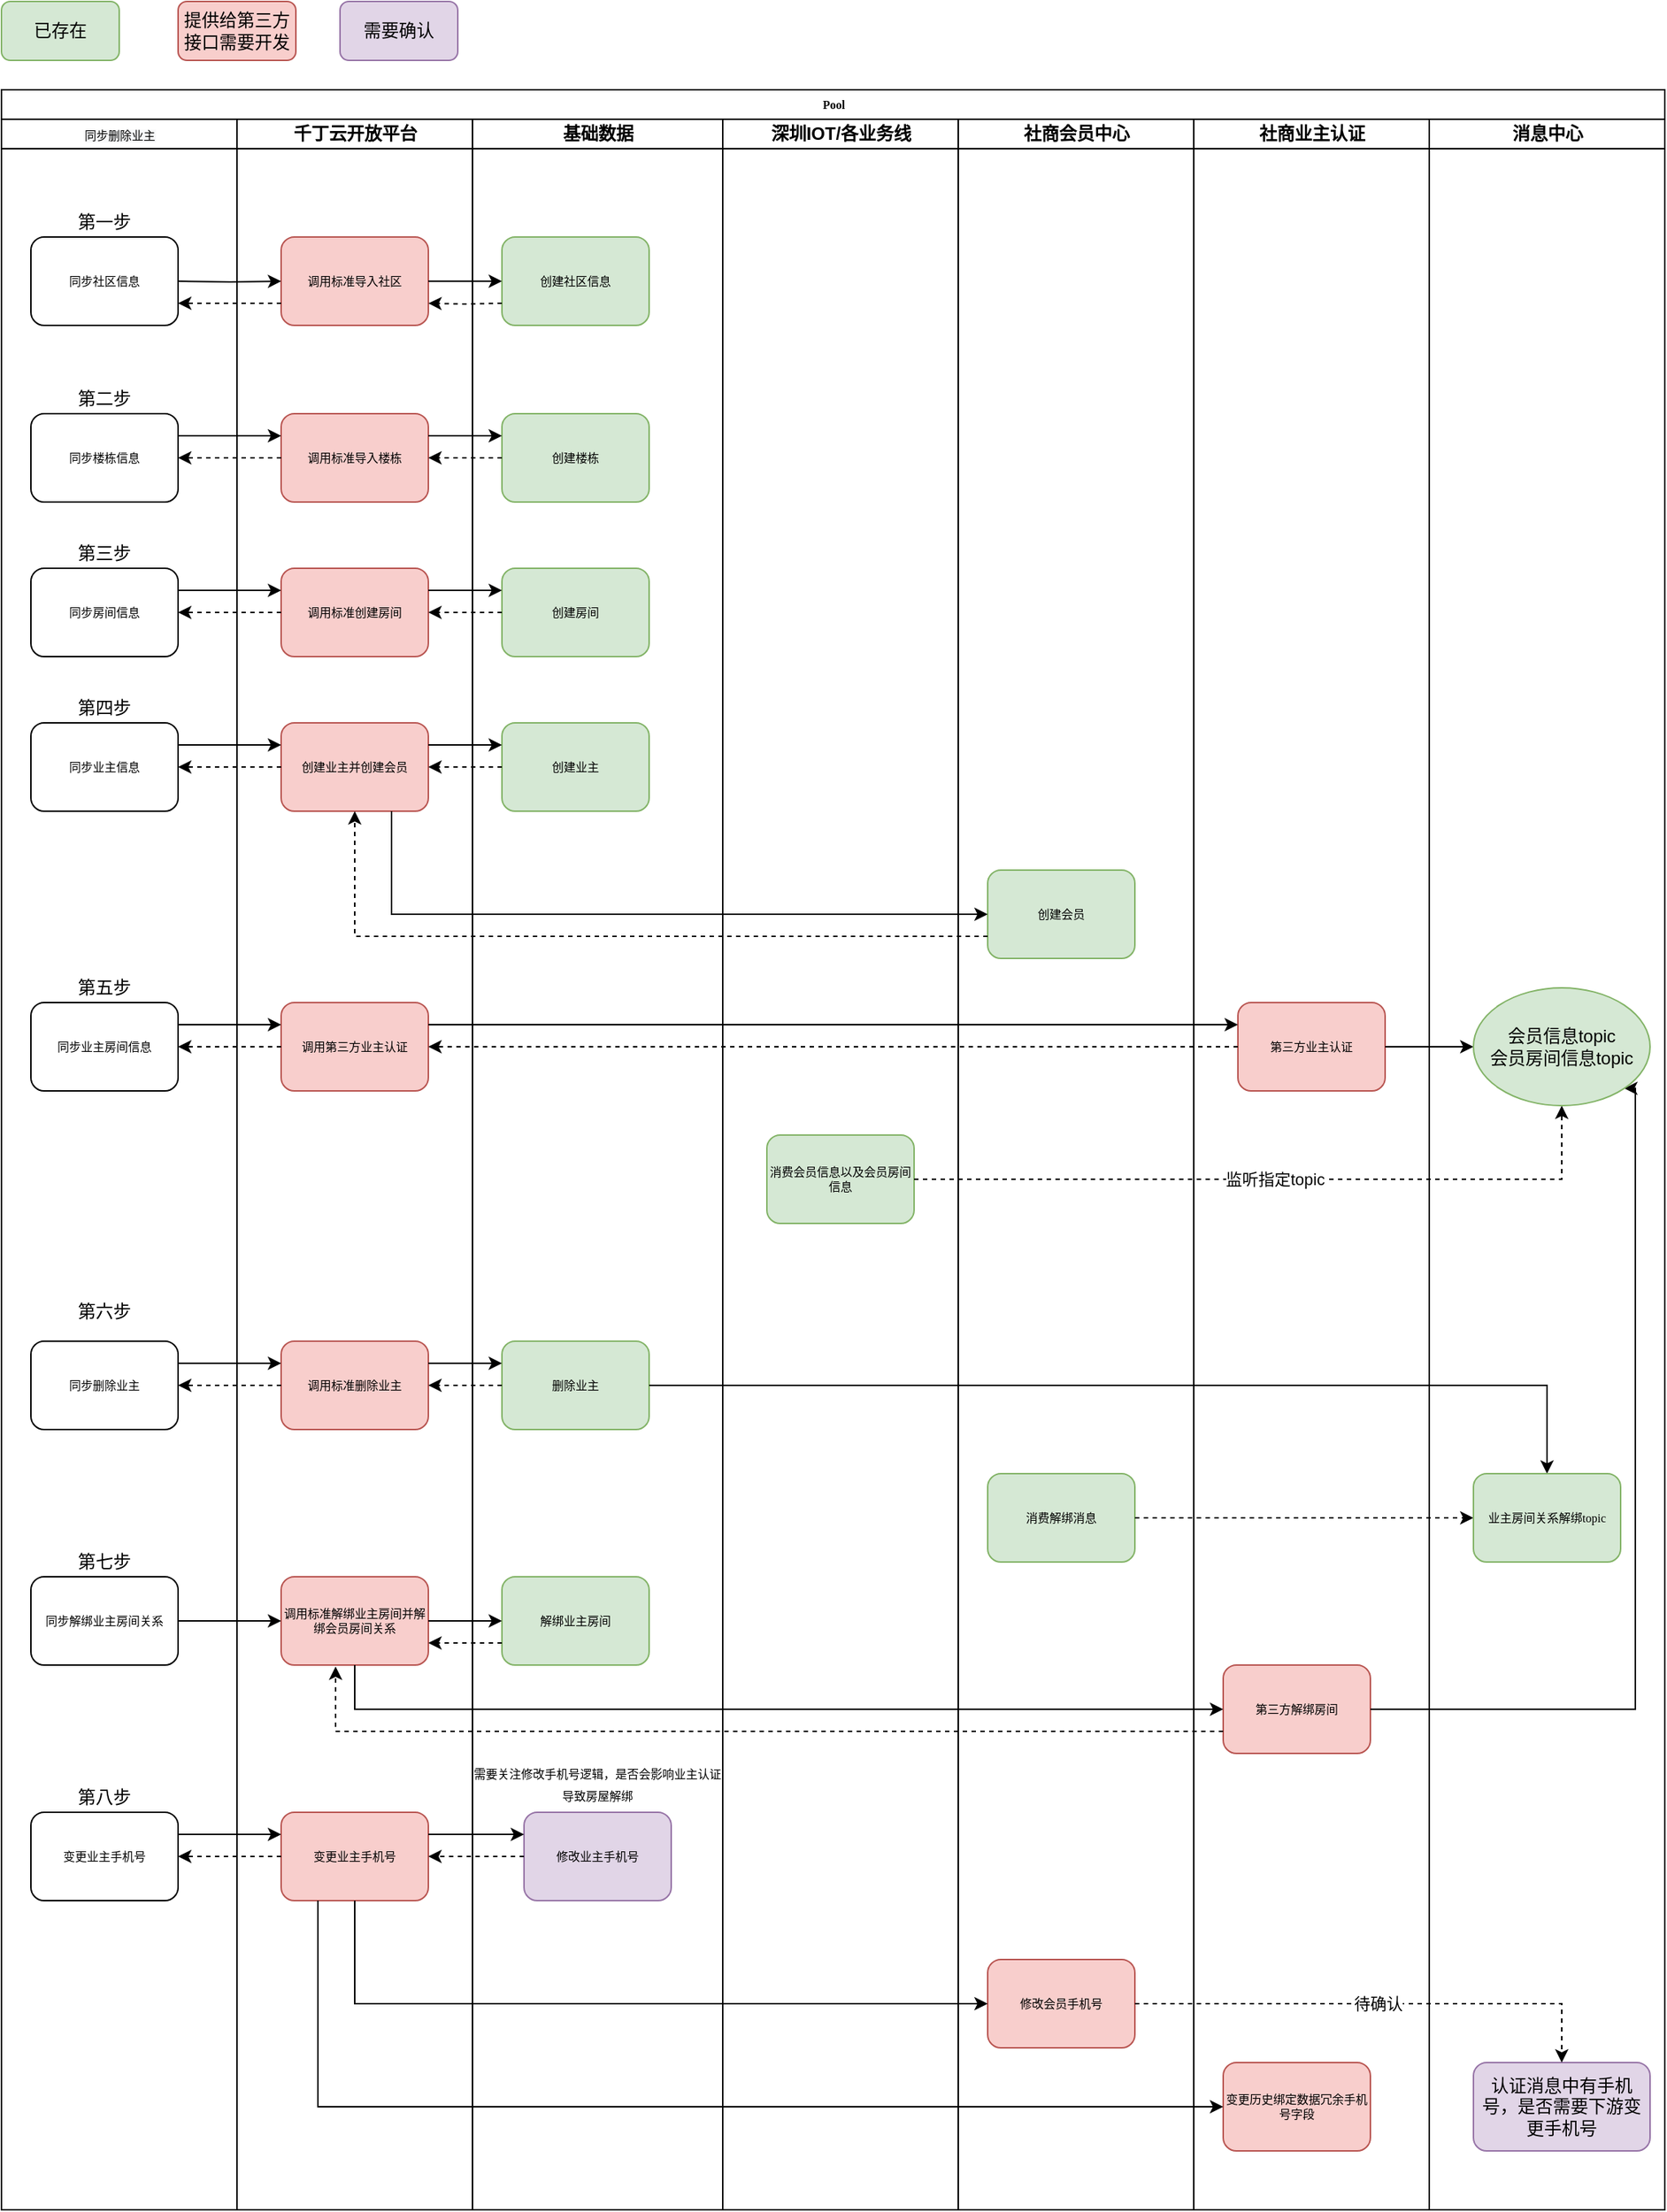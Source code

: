 <mxfile version="13.8.1" type="github">
  <diagram name="Page-1" id="74e2e168-ea6b-b213-b513-2b3c1d86103e">
    <mxGraphModel dx="1426" dy="771" grid="1" gridSize="10" guides="1" tooltips="1" connect="1" arrows="1" fold="1" page="1" pageScale="1" pageWidth="1100" pageHeight="850" background="#ffffff" math="0" shadow="0">
      <root>
        <mxCell id="0" />
        <mxCell id="1" parent="0" />
        <mxCell id="77e6c97f196da883-1" value="Pool" style="swimlane;html=1;childLayout=stackLayout;startSize=20;rounded=0;shadow=0;labelBackgroundColor=none;strokeWidth=1;fontFamily=Verdana;fontSize=8;align=center;" parent="1" vertex="1">
          <mxGeometry x="70" y="70" width="1130" height="1440" as="geometry" />
        </mxCell>
        <mxCell id="KJna1edvq92bwPcLwLJ1-3" value="&lt;meta charset=&quot;utf-8&quot;&gt;&lt;span style=&quot;color: rgb(0, 0, 0); font-family: verdana; font-size: 8px; font-style: normal; font-weight: 400; letter-spacing: normal; text-align: center; text-indent: 0px; text-transform: none; word-spacing: 0px; background-color: rgb(248, 249, 250); display: inline; float: none;&quot;&gt;同步删除业主&lt;/span&gt;" style="swimlane;html=1;startSize=20;" parent="77e6c97f196da883-1" vertex="1">
          <mxGeometry y="20" width="160" height="1420" as="geometry" />
        </mxCell>
        <mxCell id="KJna1edvq92bwPcLwLJ1-111" value="第七步" style="text;html=1;strokeColor=none;fillColor=none;align=center;verticalAlign=middle;whiteSpace=wrap;rounded=0;" parent="KJna1edvq92bwPcLwLJ1-3" vertex="1">
          <mxGeometry x="50" y="970" width="40" height="20" as="geometry" />
        </mxCell>
        <mxCell id="KJna1edvq92bwPcLwLJ1-110" value="第六步" style="text;html=1;strokeColor=none;fillColor=none;align=center;verticalAlign=middle;whiteSpace=wrap;rounded=0;" parent="KJna1edvq92bwPcLwLJ1-3" vertex="1">
          <mxGeometry x="50" y="800" width="40" height="20" as="geometry" />
        </mxCell>
        <mxCell id="KJna1edvq92bwPcLwLJ1-92" value="变更业主手机号" style="rounded=1;whiteSpace=wrap;html=1;shadow=0;labelBackgroundColor=none;strokeWidth=1;fontFamily=Verdana;fontSize=8;align=center;" parent="KJna1edvq92bwPcLwLJ1-3" vertex="1">
          <mxGeometry x="20" y="1150" width="100" height="60" as="geometry" />
        </mxCell>
        <mxCell id="KJna1edvq92bwPcLwLJ1-82" value="同步解绑业主房间关系" style="rounded=1;whiteSpace=wrap;html=1;shadow=0;labelBackgroundColor=none;strokeWidth=1;fontFamily=Verdana;fontSize=8;align=center;" parent="KJna1edvq92bwPcLwLJ1-3" vertex="1">
          <mxGeometry x="20" y="990" width="100" height="60" as="geometry" />
        </mxCell>
        <mxCell id="KJna1edvq92bwPcLwLJ1-70" value="同步删除业主" style="rounded=1;whiteSpace=wrap;html=1;shadow=0;labelBackgroundColor=none;strokeWidth=1;fontFamily=Verdana;fontSize=8;align=center;" parent="KJna1edvq92bwPcLwLJ1-3" vertex="1">
          <mxGeometry x="20" y="830" width="100" height="60" as="geometry" />
        </mxCell>
        <mxCell id="KJna1edvq92bwPcLwLJ1-56" value="同步业主房间信息" style="rounded=1;whiteSpace=wrap;html=1;shadow=0;labelBackgroundColor=none;strokeWidth=1;fontFamily=Verdana;fontSize=8;align=center;" parent="KJna1edvq92bwPcLwLJ1-3" vertex="1">
          <mxGeometry x="20" y="600" width="100" height="60" as="geometry" />
        </mxCell>
        <mxCell id="KJna1edvq92bwPcLwLJ1-47" value="第四步" style="text;html=1;strokeColor=none;fillColor=none;align=center;verticalAlign=middle;whiteSpace=wrap;rounded=0;" parent="KJna1edvq92bwPcLwLJ1-3" vertex="1">
          <mxGeometry x="50" y="390" width="40" height="20" as="geometry" />
        </mxCell>
        <mxCell id="KJna1edvq92bwPcLwLJ1-46" value="第三步" style="text;html=1;strokeColor=none;fillColor=none;align=center;verticalAlign=middle;whiteSpace=wrap;rounded=0;" parent="KJna1edvq92bwPcLwLJ1-3" vertex="1">
          <mxGeometry x="50" y="285" width="40" height="20" as="geometry" />
        </mxCell>
        <mxCell id="KJna1edvq92bwPcLwLJ1-28" value="同步业主信息" style="rounded=1;whiteSpace=wrap;html=1;shadow=0;labelBackgroundColor=none;strokeWidth=1;fontFamily=Verdana;fontSize=8;align=center;" parent="KJna1edvq92bwPcLwLJ1-3" vertex="1">
          <mxGeometry x="20" y="410" width="100" height="60" as="geometry" />
        </mxCell>
        <mxCell id="KJna1edvq92bwPcLwLJ1-21" value="同步房间信息" style="rounded=1;whiteSpace=wrap;html=1;shadow=0;labelBackgroundColor=none;strokeWidth=1;fontFamily=Verdana;fontSize=8;align=center;" parent="KJna1edvq92bwPcLwLJ1-3" vertex="1">
          <mxGeometry x="20" y="305" width="100" height="60" as="geometry" />
        </mxCell>
        <mxCell id="KJna1edvq92bwPcLwLJ1-14" value="同步楼栋信息" style="rounded=1;whiteSpace=wrap;html=1;shadow=0;labelBackgroundColor=none;strokeWidth=1;fontFamily=Verdana;fontSize=8;align=center;" parent="KJna1edvq92bwPcLwLJ1-3" vertex="1">
          <mxGeometry x="20" y="200" width="100" height="60" as="geometry" />
        </mxCell>
        <mxCell id="KJna1edvq92bwPcLwLJ1-12" value="同步社区信息" style="rounded=1;whiteSpace=wrap;html=1;shadow=0;labelBackgroundColor=none;strokeWidth=1;fontFamily=Verdana;fontSize=8;align=center;" parent="KJna1edvq92bwPcLwLJ1-3" vertex="1">
          <mxGeometry x="20" y="80" width="100" height="60" as="geometry" />
        </mxCell>
        <mxCell id="KJna1edvq92bwPcLwLJ1-38" value="第一步" style="text;html=1;strokeColor=none;fillColor=none;align=center;verticalAlign=middle;whiteSpace=wrap;rounded=0;" parent="KJna1edvq92bwPcLwLJ1-3" vertex="1">
          <mxGeometry x="50" y="60" width="40" height="20" as="geometry" />
        </mxCell>
        <mxCell id="KJna1edvq92bwPcLwLJ1-45" value="第二步" style="text;html=1;strokeColor=none;fillColor=none;align=center;verticalAlign=middle;whiteSpace=wrap;rounded=0;" parent="KJna1edvq92bwPcLwLJ1-3" vertex="1">
          <mxGeometry x="50" y="180" width="40" height="20" as="geometry" />
        </mxCell>
        <mxCell id="KJna1edvq92bwPcLwLJ1-109" value="第五步" style="text;html=1;strokeColor=none;fillColor=none;align=center;verticalAlign=middle;whiteSpace=wrap;rounded=0;" parent="KJna1edvq92bwPcLwLJ1-3" vertex="1">
          <mxGeometry x="50" y="580" width="40" height="20" as="geometry" />
        </mxCell>
        <mxCell id="KJna1edvq92bwPcLwLJ1-112" value="第八步" style="text;html=1;strokeColor=none;fillColor=none;align=center;verticalAlign=middle;whiteSpace=wrap;rounded=0;" parent="KJna1edvq92bwPcLwLJ1-3" vertex="1">
          <mxGeometry x="50" y="1130" width="40" height="20" as="geometry" />
        </mxCell>
        <mxCell id="77e6c97f196da883-3" value="千丁云开放平台" style="swimlane;html=1;startSize=20;" parent="77e6c97f196da883-1" vertex="1">
          <mxGeometry x="160" y="20" width="160" height="1420" as="geometry" />
        </mxCell>
        <mxCell id="KJna1edvq92bwPcLwLJ1-57" value="调用第三方业主认证" style="rounded=1;whiteSpace=wrap;html=1;shadow=0;labelBackgroundColor=none;strokeWidth=1;fontFamily=Verdana;fontSize=8;align=center;fillColor=#f8cecc;strokeColor=#b85450;" parent="77e6c97f196da883-3" vertex="1">
          <mxGeometry x="30" y="600" width="100" height="60" as="geometry" />
        </mxCell>
        <mxCell id="KJna1edvq92bwPcLwLJ1-32" value="创建业主并创建会员" style="rounded=1;whiteSpace=wrap;html=1;shadow=0;labelBackgroundColor=none;strokeWidth=1;fontFamily=Verdana;fontSize=8;align=center;fillColor=#f8cecc;strokeColor=#b85450;" parent="77e6c97f196da883-3" vertex="1">
          <mxGeometry x="30" y="410" width="100" height="60" as="geometry" />
        </mxCell>
        <mxCell id="KJna1edvq92bwPcLwLJ1-22" value="调用标准创建房间" style="rounded=1;whiteSpace=wrap;html=1;shadow=0;labelBackgroundColor=none;strokeWidth=1;fontFamily=Verdana;fontSize=8;align=center;fillColor=#f8cecc;strokeColor=#b85450;" parent="77e6c97f196da883-3" vertex="1">
          <mxGeometry x="30" y="305" width="100" height="60" as="geometry" />
        </mxCell>
        <mxCell id="KJna1edvq92bwPcLwLJ1-4" value="调用标准导入社区" style="rounded=1;whiteSpace=wrap;html=1;shadow=0;labelBackgroundColor=none;strokeWidth=1;fontFamily=Verdana;fontSize=8;align=center;fillColor=#f8cecc;strokeColor=#b85450;" parent="77e6c97f196da883-3" vertex="1">
          <mxGeometry x="30" y="80" width="100" height="60" as="geometry" />
        </mxCell>
        <mxCell id="KJna1edvq92bwPcLwLJ1-15" value="调用标准导入楼栋" style="rounded=1;whiteSpace=wrap;html=1;shadow=0;labelBackgroundColor=none;strokeWidth=1;fontFamily=Verdana;fontSize=8;align=center;fillColor=#f8cecc;strokeColor=#b85450;" parent="77e6c97f196da883-3" vertex="1">
          <mxGeometry x="30" y="200" width="100" height="60" as="geometry" />
        </mxCell>
        <mxCell id="KJna1edvq92bwPcLwLJ1-72" value="调用标准删除业主" style="rounded=1;whiteSpace=wrap;html=1;shadow=0;labelBackgroundColor=none;strokeWidth=1;fontFamily=Verdana;fontSize=8;align=center;fillColor=#f8cecc;strokeColor=#b85450;" parent="77e6c97f196da883-3" vertex="1">
          <mxGeometry x="30" y="830" width="100" height="60" as="geometry" />
        </mxCell>
        <mxCell id="KJna1edvq92bwPcLwLJ1-83" value="调用标准解绑业主房间并解绑会员房间关系" style="rounded=1;whiteSpace=wrap;html=1;shadow=0;labelBackgroundColor=none;strokeWidth=1;fontFamily=Verdana;fontSize=8;align=center;fillColor=#f8cecc;strokeColor=#b85450;" parent="77e6c97f196da883-3" vertex="1">
          <mxGeometry x="30" y="990" width="100" height="60" as="geometry" />
        </mxCell>
        <mxCell id="KJna1edvq92bwPcLwLJ1-93" value="变更业主手机号" style="rounded=1;whiteSpace=wrap;html=1;shadow=0;labelBackgroundColor=none;strokeWidth=1;fontFamily=Verdana;fontSize=8;align=center;fillColor=#f8cecc;strokeColor=#b85450;" parent="77e6c97f196da883-3" vertex="1">
          <mxGeometry x="30" y="1150" width="100" height="60" as="geometry" />
        </mxCell>
        <mxCell id="77e6c97f196da883-4" value="基础数据" style="swimlane;html=1;startSize=20;" parent="77e6c97f196da883-1" vertex="1">
          <mxGeometry x="320" y="20" width="170" height="1420" as="geometry" />
        </mxCell>
        <mxCell id="KJna1edvq92bwPcLwLJ1-85" value="解绑业主房间" style="rounded=1;whiteSpace=wrap;html=1;shadow=0;labelBackgroundColor=none;strokeWidth=1;fontFamily=Verdana;fontSize=8;align=center;fillColor=#d5e8d4;strokeColor=#82b366;" parent="77e6c97f196da883-4" vertex="1">
          <mxGeometry x="20" y="990" width="100" height="60" as="geometry" />
        </mxCell>
        <mxCell id="KJna1edvq92bwPcLwLJ1-16" value="创建楼栋" style="rounded=1;whiteSpace=wrap;html=1;shadow=0;labelBackgroundColor=none;strokeWidth=1;fontFamily=Verdana;fontSize=8;align=center;fillColor=#d5e8d4;strokeColor=#82b366;" parent="77e6c97f196da883-4" vertex="1">
          <mxGeometry x="20" y="200" width="100" height="60" as="geometry" />
        </mxCell>
        <mxCell id="KJna1edvq92bwPcLwLJ1-11" value="创建社区信息" style="rounded=1;whiteSpace=wrap;html=1;shadow=0;labelBackgroundColor=none;strokeWidth=1;fontFamily=Verdana;fontSize=8;align=center;fillColor=#d5e8d4;strokeColor=#82b366;" parent="77e6c97f196da883-4" vertex="1">
          <mxGeometry x="20" y="80" width="100" height="60" as="geometry" />
        </mxCell>
        <mxCell id="KJna1edvq92bwPcLwLJ1-23" value="创建房间" style="rounded=1;whiteSpace=wrap;html=1;shadow=0;labelBackgroundColor=none;strokeWidth=1;fontFamily=Verdana;fontSize=8;align=center;fillColor=#d5e8d4;strokeColor=#82b366;" parent="77e6c97f196da883-4" vertex="1">
          <mxGeometry x="20" y="305" width="100" height="60" as="geometry" />
        </mxCell>
        <mxCell id="KJna1edvq92bwPcLwLJ1-33" value="创建业主" style="rounded=1;whiteSpace=wrap;html=1;shadow=0;labelBackgroundColor=none;strokeWidth=1;fontFamily=Verdana;fontSize=8;align=center;fillColor=#d5e8d4;strokeColor=#82b366;" parent="77e6c97f196da883-4" vertex="1">
          <mxGeometry x="20" y="410" width="100" height="60" as="geometry" />
        </mxCell>
        <mxCell id="KJna1edvq92bwPcLwLJ1-73" value="删除业主" style="rounded=1;whiteSpace=wrap;html=1;shadow=0;labelBackgroundColor=none;strokeWidth=1;fontFamily=Verdana;fontSize=8;align=center;fillColor=#d5e8d4;strokeColor=#82b366;" parent="77e6c97f196da883-4" vertex="1">
          <mxGeometry x="20" y="830" width="100" height="60" as="geometry" />
        </mxCell>
        <mxCell id="KJna1edvq92bwPcLwLJ1-97" value="&lt;span style=&quot;font-family: &amp;#34;verdana&amp;#34; ; font-size: 8px&quot;&gt;需要关注修改手机号逻辑，是否会影响业主认证导致房屋解绑&lt;/span&gt;" style="text;html=1;strokeColor=none;fillColor=none;align=center;verticalAlign=middle;whiteSpace=wrap;rounded=0;" parent="77e6c97f196da883-4" vertex="1">
          <mxGeometry y="1120" width="170" height="20" as="geometry" />
        </mxCell>
        <mxCell id="KJna1edvq92bwPcLwLJ1-98" value="修改业主手机号" style="rounded=1;whiteSpace=wrap;html=1;shadow=0;labelBackgroundColor=none;strokeWidth=1;fontFamily=Verdana;fontSize=8;align=center;fillColor=#e1d5e7;strokeColor=#9673a6;" parent="77e6c97f196da883-4" vertex="1">
          <mxGeometry x="35" y="1150" width="100" height="60" as="geometry" />
        </mxCell>
        <mxCell id="77e6c97f196da883-5" value="深圳IOT/各业务线" style="swimlane;html=1;startSize=20;" parent="77e6c97f196da883-1" vertex="1">
          <mxGeometry x="490" y="20" width="160" height="1420" as="geometry" />
        </mxCell>
        <mxCell id="KJna1edvq92bwPcLwLJ1-68" value="消费会员信息以及会员房间信息" style="rounded=1;whiteSpace=wrap;html=1;shadow=0;labelBackgroundColor=none;strokeWidth=1;fontFamily=Verdana;fontSize=8;align=center;fillColor=#d5e8d4;strokeColor=#82b366;" parent="77e6c97f196da883-5" vertex="1">
          <mxGeometry x="30" y="690" width="100" height="60" as="geometry" />
        </mxCell>
        <mxCell id="77e6c97f196da883-6" value="社商会员中心" style="swimlane;html=1;startSize=20;" parent="77e6c97f196da883-1" vertex="1">
          <mxGeometry x="650" y="20" width="160" height="1420" as="geometry" />
        </mxCell>
        <mxCell id="KJna1edvq92bwPcLwLJ1-50" value="创建会员" style="rounded=1;whiteSpace=wrap;html=1;shadow=0;labelBackgroundColor=none;strokeWidth=1;fontFamily=Verdana;fontSize=8;align=center;fillColor=#d5e8d4;strokeColor=#82b366;" parent="77e6c97f196da883-6" vertex="1">
          <mxGeometry x="20" y="510" width="100" height="60" as="geometry" />
        </mxCell>
        <mxCell id="KJna1edvq92bwPcLwLJ1-80" value="消费解绑消息" style="rounded=1;whiteSpace=wrap;html=1;shadow=0;labelBackgroundColor=none;strokeWidth=1;fontFamily=Verdana;fontSize=8;align=center;fillColor=#d5e8d4;strokeColor=#82b366;" parent="77e6c97f196da883-6" vertex="1">
          <mxGeometry x="20" y="920" width="100" height="60" as="geometry" />
        </mxCell>
        <mxCell id="KJna1edvq92bwPcLwLJ1-100" value="修改会员手机号" style="rounded=1;whiteSpace=wrap;html=1;shadow=0;labelBackgroundColor=none;strokeWidth=1;fontFamily=Verdana;fontSize=8;align=center;fillColor=#f8cecc;strokeColor=#b85450;" parent="77e6c97f196da883-6" vertex="1">
          <mxGeometry x="20" y="1250" width="100" height="60" as="geometry" />
        </mxCell>
        <mxCell id="77e6c97f196da883-7" value="社商业主认证" style="swimlane;html=1;startSize=20;" parent="77e6c97f196da883-1" vertex="1">
          <mxGeometry x="810" y="20" width="160" height="1420" as="geometry" />
        </mxCell>
        <mxCell id="KJna1edvq92bwPcLwLJ1-102" value="变更历史绑定数据冗余手机号字段" style="rounded=1;whiteSpace=wrap;html=1;shadow=0;labelBackgroundColor=none;strokeWidth=1;fontFamily=Verdana;fontSize=8;align=center;fillColor=#f8cecc;strokeColor=#b85450;" parent="77e6c97f196da883-7" vertex="1">
          <mxGeometry x="20" y="1320" width="100" height="60" as="geometry" />
        </mxCell>
        <mxCell id="KJna1edvq92bwPcLwLJ1-58" value="第三方业主认证" style="rounded=1;whiteSpace=wrap;html=1;shadow=0;labelBackgroundColor=none;strokeWidth=1;fontFamily=Verdana;fontSize=8;align=center;fillColor=#f8cecc;strokeColor=#b85450;" parent="77e6c97f196da883-7" vertex="1">
          <mxGeometry x="30" y="600" width="100" height="60" as="geometry" />
        </mxCell>
        <mxCell id="KJna1edvq92bwPcLwLJ1-87" value="第三方解绑房间" style="rounded=1;whiteSpace=wrap;html=1;shadow=0;labelBackgroundColor=none;strokeWidth=1;fontFamily=Verdana;fontSize=8;align=center;fillColor=#f8cecc;strokeColor=#b85450;" parent="77e6c97f196da883-7" vertex="1">
          <mxGeometry x="20" y="1050" width="100" height="60" as="geometry" />
        </mxCell>
        <mxCell id="KJna1edvq92bwPcLwLJ1-6" value="" style="edgeStyle=orthogonalEdgeStyle;rounded=0;orthogonalLoop=1;jettySize=auto;html=1;exitX=1;exitY=0.5;exitDx=0;exitDy=0;" parent="77e6c97f196da883-1" target="KJna1edvq92bwPcLwLJ1-4" edge="1">
          <mxGeometry relative="1" as="geometry">
            <mxPoint x="120" y="130" as="sourcePoint" />
          </mxGeometry>
        </mxCell>
        <mxCell id="KJna1edvq92bwPcLwLJ1-8" style="edgeStyle=orthogonalEdgeStyle;rounded=0;orthogonalLoop=1;jettySize=auto;html=1;exitX=1;exitY=0.5;exitDx=0;exitDy=0;entryX=0;entryY=0.5;entryDx=0;entryDy=0;" parent="77e6c97f196da883-1" source="KJna1edvq92bwPcLwLJ1-4" edge="1">
          <mxGeometry relative="1" as="geometry">
            <mxPoint x="340" y="130" as="targetPoint" />
          </mxGeometry>
        </mxCell>
        <mxCell id="KJna1edvq92bwPcLwLJ1-9" style="edgeStyle=orthogonalEdgeStyle;rounded=0;orthogonalLoop=1;jettySize=auto;html=1;exitX=0;exitY=0.75;exitDx=0;exitDy=0;entryX=1;entryY=0.75;entryDx=0;entryDy=0;dashed=1;" parent="77e6c97f196da883-1" target="KJna1edvq92bwPcLwLJ1-4" edge="1">
          <mxGeometry relative="1" as="geometry">
            <mxPoint x="340" y="145" as="sourcePoint" />
          </mxGeometry>
        </mxCell>
        <mxCell id="KJna1edvq92bwPcLwLJ1-13" style="edgeStyle=orthogonalEdgeStyle;rounded=0;orthogonalLoop=1;jettySize=auto;html=1;exitX=0;exitY=0.75;exitDx=0;exitDy=0;entryX=1;entryY=0.75;entryDx=0;entryDy=0;dashed=1;" parent="77e6c97f196da883-1" source="KJna1edvq92bwPcLwLJ1-4" target="KJna1edvq92bwPcLwLJ1-12" edge="1">
          <mxGeometry relative="1" as="geometry" />
        </mxCell>
        <mxCell id="KJna1edvq92bwPcLwLJ1-17" style="edgeStyle=orthogonalEdgeStyle;rounded=0;orthogonalLoop=1;jettySize=auto;html=1;exitX=1;exitY=0.25;exitDx=0;exitDy=0;entryX=0;entryY=0.25;entryDx=0;entryDy=0;" parent="77e6c97f196da883-1" source="KJna1edvq92bwPcLwLJ1-14" target="KJna1edvq92bwPcLwLJ1-15" edge="1">
          <mxGeometry relative="1" as="geometry" />
        </mxCell>
        <mxCell id="KJna1edvq92bwPcLwLJ1-18" style="edgeStyle=orthogonalEdgeStyle;rounded=0;orthogonalLoop=1;jettySize=auto;html=1;exitX=1;exitY=0.25;exitDx=0;exitDy=0;entryX=0;entryY=0.25;entryDx=0;entryDy=0;" parent="77e6c97f196da883-1" source="KJna1edvq92bwPcLwLJ1-15" target="KJna1edvq92bwPcLwLJ1-16" edge="1">
          <mxGeometry relative="1" as="geometry" />
        </mxCell>
        <mxCell id="KJna1edvq92bwPcLwLJ1-19" style="edgeStyle=orthogonalEdgeStyle;rounded=0;orthogonalLoop=1;jettySize=auto;html=1;exitX=0;exitY=0.5;exitDx=0;exitDy=0;entryX=1;entryY=0.5;entryDx=0;entryDy=0;dashed=1;" parent="77e6c97f196da883-1" source="KJna1edvq92bwPcLwLJ1-16" target="KJna1edvq92bwPcLwLJ1-15" edge="1">
          <mxGeometry relative="1" as="geometry" />
        </mxCell>
        <mxCell id="KJna1edvq92bwPcLwLJ1-20" style="edgeStyle=orthogonalEdgeStyle;rounded=0;orthogonalLoop=1;jettySize=auto;html=1;exitX=0;exitY=0.5;exitDx=0;exitDy=0;entryX=1;entryY=0.5;entryDx=0;entryDy=0;dashed=1;" parent="77e6c97f196da883-1" source="KJna1edvq92bwPcLwLJ1-15" target="KJna1edvq92bwPcLwLJ1-14" edge="1">
          <mxGeometry relative="1" as="geometry" />
        </mxCell>
        <mxCell id="KJna1edvq92bwPcLwLJ1-24" style="edgeStyle=orthogonalEdgeStyle;rounded=0;orthogonalLoop=1;jettySize=auto;html=1;exitX=1;exitY=0.25;exitDx=0;exitDy=0;entryX=0;entryY=0.25;entryDx=0;entryDy=0;" parent="77e6c97f196da883-1" source="KJna1edvq92bwPcLwLJ1-21" target="KJna1edvq92bwPcLwLJ1-22" edge="1">
          <mxGeometry relative="1" as="geometry" />
        </mxCell>
        <mxCell id="KJna1edvq92bwPcLwLJ1-25" style="edgeStyle=orthogonalEdgeStyle;rounded=0;orthogonalLoop=1;jettySize=auto;html=1;exitX=1;exitY=0.25;exitDx=0;exitDy=0;entryX=0;entryY=0.25;entryDx=0;entryDy=0;" parent="77e6c97f196da883-1" source="KJna1edvq92bwPcLwLJ1-22" target="KJna1edvq92bwPcLwLJ1-23" edge="1">
          <mxGeometry relative="1" as="geometry" />
        </mxCell>
        <mxCell id="KJna1edvq92bwPcLwLJ1-26" style="edgeStyle=orthogonalEdgeStyle;rounded=0;orthogonalLoop=1;jettySize=auto;html=1;exitX=0;exitY=0.5;exitDx=0;exitDy=0;dashed=1;" parent="77e6c97f196da883-1" source="KJna1edvq92bwPcLwLJ1-23" target="KJna1edvq92bwPcLwLJ1-22" edge="1">
          <mxGeometry relative="1" as="geometry" />
        </mxCell>
        <mxCell id="KJna1edvq92bwPcLwLJ1-27" style="edgeStyle=orthogonalEdgeStyle;rounded=0;orthogonalLoop=1;jettySize=auto;html=1;exitX=0;exitY=0.5;exitDx=0;exitDy=0;dashed=1;" parent="77e6c97f196da883-1" source="KJna1edvq92bwPcLwLJ1-22" target="KJna1edvq92bwPcLwLJ1-21" edge="1">
          <mxGeometry relative="1" as="geometry" />
        </mxCell>
        <mxCell id="KJna1edvq92bwPcLwLJ1-34" style="edgeStyle=orthogonalEdgeStyle;rounded=0;orthogonalLoop=1;jettySize=auto;html=1;exitX=1;exitY=0.25;exitDx=0;exitDy=0;entryX=0;entryY=0.25;entryDx=0;entryDy=0;" parent="77e6c97f196da883-1" source="KJna1edvq92bwPcLwLJ1-28" target="KJna1edvq92bwPcLwLJ1-32" edge="1">
          <mxGeometry relative="1" as="geometry" />
        </mxCell>
        <mxCell id="KJna1edvq92bwPcLwLJ1-35" style="edgeStyle=orthogonalEdgeStyle;rounded=0;orthogonalLoop=1;jettySize=auto;html=1;exitX=1;exitY=0.25;exitDx=0;exitDy=0;entryX=0;entryY=0.25;entryDx=0;entryDy=0;" parent="77e6c97f196da883-1" source="KJna1edvq92bwPcLwLJ1-32" target="KJna1edvq92bwPcLwLJ1-33" edge="1">
          <mxGeometry relative="1" as="geometry" />
        </mxCell>
        <mxCell id="KJna1edvq92bwPcLwLJ1-36" style="edgeStyle=orthogonalEdgeStyle;rounded=0;orthogonalLoop=1;jettySize=auto;html=1;exitX=0;exitY=0.5;exitDx=0;exitDy=0;entryX=1;entryY=0.5;entryDx=0;entryDy=0;dashed=1;" parent="77e6c97f196da883-1" source="KJna1edvq92bwPcLwLJ1-33" target="KJna1edvq92bwPcLwLJ1-32" edge="1">
          <mxGeometry relative="1" as="geometry" />
        </mxCell>
        <mxCell id="KJna1edvq92bwPcLwLJ1-37" style="edgeStyle=orthogonalEdgeStyle;rounded=0;orthogonalLoop=1;jettySize=auto;html=1;exitX=0;exitY=0.5;exitDx=0;exitDy=0;entryX=1;entryY=0.5;entryDx=0;entryDy=0;dashed=1;" parent="77e6c97f196da883-1" source="KJna1edvq92bwPcLwLJ1-32" target="KJna1edvq92bwPcLwLJ1-28" edge="1">
          <mxGeometry relative="1" as="geometry" />
        </mxCell>
        <mxCell id="KJna1edvq92bwPcLwLJ1-59" style="edgeStyle=orthogonalEdgeStyle;rounded=0;orthogonalLoop=1;jettySize=auto;html=1;exitX=1;exitY=0.25;exitDx=0;exitDy=0;entryX=0;entryY=0.25;entryDx=0;entryDy=0;" parent="77e6c97f196da883-1" source="KJna1edvq92bwPcLwLJ1-56" target="KJna1edvq92bwPcLwLJ1-57" edge="1">
          <mxGeometry relative="1" as="geometry" />
        </mxCell>
        <mxCell id="KJna1edvq92bwPcLwLJ1-60" style="edgeStyle=orthogonalEdgeStyle;rounded=0;orthogonalLoop=1;jettySize=auto;html=1;exitX=1;exitY=0.25;exitDx=0;exitDy=0;entryX=0;entryY=0.25;entryDx=0;entryDy=0;" parent="77e6c97f196da883-1" source="KJna1edvq92bwPcLwLJ1-57" target="KJna1edvq92bwPcLwLJ1-58" edge="1">
          <mxGeometry relative="1" as="geometry" />
        </mxCell>
        <mxCell id="KJna1edvq92bwPcLwLJ1-61" style="edgeStyle=orthogonalEdgeStyle;rounded=0;orthogonalLoop=1;jettySize=auto;html=1;exitX=0;exitY=0.5;exitDx=0;exitDy=0;dashed=1;" parent="77e6c97f196da883-1" source="KJna1edvq92bwPcLwLJ1-58" target="KJna1edvq92bwPcLwLJ1-57" edge="1">
          <mxGeometry relative="1" as="geometry" />
        </mxCell>
        <mxCell id="KJna1edvq92bwPcLwLJ1-62" style="edgeStyle=orthogonalEdgeStyle;rounded=0;orthogonalLoop=1;jettySize=auto;html=1;exitX=0;exitY=0.5;exitDx=0;exitDy=0;dashed=1;" parent="77e6c97f196da883-1" source="KJna1edvq92bwPcLwLJ1-57" target="KJna1edvq92bwPcLwLJ1-56" edge="1">
          <mxGeometry relative="1" as="geometry" />
        </mxCell>
        <mxCell id="KJna1edvq92bwPcLwLJ1-63" style="edgeStyle=orthogonalEdgeStyle;rounded=0;orthogonalLoop=1;jettySize=auto;html=1;exitX=0.75;exitY=1;exitDx=0;exitDy=0;entryX=0;entryY=0.5;entryDx=0;entryDy=0;" parent="77e6c97f196da883-1" source="KJna1edvq92bwPcLwLJ1-32" target="KJna1edvq92bwPcLwLJ1-50" edge="1">
          <mxGeometry relative="1" as="geometry">
            <mxPoint x="640" y="560" as="targetPoint" />
          </mxGeometry>
        </mxCell>
        <mxCell id="KJna1edvq92bwPcLwLJ1-64" style="edgeStyle=orthogonalEdgeStyle;rounded=0;orthogonalLoop=1;jettySize=auto;html=1;exitX=0;exitY=0.75;exitDx=0;exitDy=0;entryX=0.5;entryY=1;entryDx=0;entryDy=0;dashed=1;" parent="77e6c97f196da883-1" source="KJna1edvq92bwPcLwLJ1-50" target="KJna1edvq92bwPcLwLJ1-32" edge="1">
          <mxGeometry relative="1" as="geometry" />
        </mxCell>
        <mxCell id="KJna1edvq92bwPcLwLJ1-66" style="edgeStyle=orthogonalEdgeStyle;rounded=0;orthogonalLoop=1;jettySize=auto;html=1;exitX=1;exitY=0.5;exitDx=0;exitDy=0;" parent="77e6c97f196da883-1" source="KJna1edvq92bwPcLwLJ1-58" target="KJna1edvq92bwPcLwLJ1-65" edge="1">
          <mxGeometry relative="1" as="geometry" />
        </mxCell>
        <mxCell id="KJna1edvq92bwPcLwLJ1-69" value="监听指定topic" style="edgeStyle=orthogonalEdgeStyle;rounded=0;orthogonalLoop=1;jettySize=auto;html=1;exitX=1;exitY=0.5;exitDx=0;exitDy=0;entryX=0.5;entryY=1;entryDx=0;entryDy=0;dashed=1;" parent="77e6c97f196da883-1" source="KJna1edvq92bwPcLwLJ1-68" target="KJna1edvq92bwPcLwLJ1-65" edge="1">
          <mxGeometry relative="1" as="geometry" />
        </mxCell>
        <mxCell id="KJna1edvq92bwPcLwLJ1-74" style="edgeStyle=orthogonalEdgeStyle;rounded=0;orthogonalLoop=1;jettySize=auto;html=1;exitX=1;exitY=0.25;exitDx=0;exitDy=0;entryX=0;entryY=0.25;entryDx=0;entryDy=0;" parent="77e6c97f196da883-1" source="KJna1edvq92bwPcLwLJ1-70" target="KJna1edvq92bwPcLwLJ1-72" edge="1">
          <mxGeometry relative="1" as="geometry" />
        </mxCell>
        <mxCell id="KJna1edvq92bwPcLwLJ1-75" style="edgeStyle=orthogonalEdgeStyle;rounded=0;orthogonalLoop=1;jettySize=auto;html=1;exitX=1;exitY=0.25;exitDx=0;exitDy=0;entryX=0;entryY=0.25;entryDx=0;entryDy=0;" parent="77e6c97f196da883-1" source="KJna1edvq92bwPcLwLJ1-72" target="KJna1edvq92bwPcLwLJ1-73" edge="1">
          <mxGeometry relative="1" as="geometry" />
        </mxCell>
        <mxCell id="KJna1edvq92bwPcLwLJ1-77" style="edgeStyle=orthogonalEdgeStyle;rounded=0;orthogonalLoop=1;jettySize=auto;html=1;exitX=1;exitY=0.5;exitDx=0;exitDy=0;entryX=0.5;entryY=0;entryDx=0;entryDy=0;" parent="77e6c97f196da883-1" source="KJna1edvq92bwPcLwLJ1-73" target="KJna1edvq92bwPcLwLJ1-76" edge="1">
          <mxGeometry relative="1" as="geometry" />
        </mxCell>
        <mxCell id="KJna1edvq92bwPcLwLJ1-78" style="edgeStyle=orthogonalEdgeStyle;rounded=0;orthogonalLoop=1;jettySize=auto;html=1;exitX=0;exitY=0.5;exitDx=0;exitDy=0;entryX=1;entryY=0.5;entryDx=0;entryDy=0;dashed=1;" parent="77e6c97f196da883-1" source="KJna1edvq92bwPcLwLJ1-73" target="KJna1edvq92bwPcLwLJ1-72" edge="1">
          <mxGeometry relative="1" as="geometry" />
        </mxCell>
        <mxCell id="KJna1edvq92bwPcLwLJ1-79" style="edgeStyle=orthogonalEdgeStyle;rounded=0;orthogonalLoop=1;jettySize=auto;html=1;exitX=0;exitY=0.5;exitDx=0;exitDy=0;entryX=1;entryY=0.5;entryDx=0;entryDy=0;dashed=1;" parent="77e6c97f196da883-1" source="KJna1edvq92bwPcLwLJ1-72" target="KJna1edvq92bwPcLwLJ1-70" edge="1">
          <mxGeometry relative="1" as="geometry" />
        </mxCell>
        <mxCell id="KJna1edvq92bwPcLwLJ1-81" style="edgeStyle=orthogonalEdgeStyle;rounded=0;orthogonalLoop=1;jettySize=auto;html=1;exitX=1;exitY=0.5;exitDx=0;exitDy=0;entryX=0;entryY=0.5;entryDx=0;entryDy=0;dashed=1;" parent="77e6c97f196da883-1" source="KJna1edvq92bwPcLwLJ1-80" target="KJna1edvq92bwPcLwLJ1-76" edge="1">
          <mxGeometry relative="1" as="geometry" />
        </mxCell>
        <mxCell id="KJna1edvq92bwPcLwLJ1-84" style="edgeStyle=orthogonalEdgeStyle;rounded=0;orthogonalLoop=1;jettySize=auto;html=1;exitX=1;exitY=0.5;exitDx=0;exitDy=0;" parent="77e6c97f196da883-1" source="KJna1edvq92bwPcLwLJ1-82" target="KJna1edvq92bwPcLwLJ1-83" edge="1">
          <mxGeometry relative="1" as="geometry" />
        </mxCell>
        <mxCell id="KJna1edvq92bwPcLwLJ1-86" style="edgeStyle=orthogonalEdgeStyle;rounded=0;orthogonalLoop=1;jettySize=auto;html=1;exitX=1;exitY=0.5;exitDx=0;exitDy=0;entryX=0;entryY=0.5;entryDx=0;entryDy=0;" parent="77e6c97f196da883-1" source="KJna1edvq92bwPcLwLJ1-83" target="KJna1edvq92bwPcLwLJ1-85" edge="1">
          <mxGeometry relative="1" as="geometry" />
        </mxCell>
        <mxCell id="KJna1edvq92bwPcLwLJ1-88" style="edgeStyle=orthogonalEdgeStyle;rounded=0;orthogonalLoop=1;jettySize=auto;html=1;exitX=0.5;exitY=1;exitDx=0;exitDy=0;entryX=0;entryY=0.5;entryDx=0;entryDy=0;" parent="77e6c97f196da883-1" source="KJna1edvq92bwPcLwLJ1-83" target="KJna1edvq92bwPcLwLJ1-87" edge="1">
          <mxGeometry relative="1" as="geometry" />
        </mxCell>
        <mxCell id="KJna1edvq92bwPcLwLJ1-89" style="edgeStyle=orthogonalEdgeStyle;rounded=0;orthogonalLoop=1;jettySize=auto;html=1;exitX=1;exitY=0.5;exitDx=0;exitDy=0;entryX=1;entryY=1;entryDx=0;entryDy=0;" parent="77e6c97f196da883-1" source="KJna1edvq92bwPcLwLJ1-87" target="KJna1edvq92bwPcLwLJ1-65" edge="1">
          <mxGeometry relative="1" as="geometry">
            <Array as="points">
              <mxPoint x="1110" y="1100" />
              <mxPoint x="1110" y="678" />
            </Array>
          </mxGeometry>
        </mxCell>
        <mxCell id="KJna1edvq92bwPcLwLJ1-90" style="edgeStyle=orthogonalEdgeStyle;rounded=0;orthogonalLoop=1;jettySize=auto;html=1;exitX=0;exitY=0.75;exitDx=0;exitDy=0;entryX=1;entryY=0.75;entryDx=0;entryDy=0;dashed=1;" parent="77e6c97f196da883-1" source="KJna1edvq92bwPcLwLJ1-85" target="KJna1edvq92bwPcLwLJ1-83" edge="1">
          <mxGeometry relative="1" as="geometry" />
        </mxCell>
        <mxCell id="KJna1edvq92bwPcLwLJ1-91" style="edgeStyle=orthogonalEdgeStyle;rounded=0;orthogonalLoop=1;jettySize=auto;html=1;exitX=0;exitY=0.75;exitDx=0;exitDy=0;entryX=0.37;entryY=1.017;entryDx=0;entryDy=0;entryPerimeter=0;dashed=1;" parent="77e6c97f196da883-1" source="KJna1edvq92bwPcLwLJ1-87" target="KJna1edvq92bwPcLwLJ1-83" edge="1">
          <mxGeometry relative="1" as="geometry" />
        </mxCell>
        <mxCell id="KJna1edvq92bwPcLwLJ1-94" style="edgeStyle=orthogonalEdgeStyle;rounded=0;orthogonalLoop=1;jettySize=auto;html=1;exitX=1;exitY=0.25;exitDx=0;exitDy=0;entryX=0;entryY=0.25;entryDx=0;entryDy=0;" parent="77e6c97f196da883-1" source="KJna1edvq92bwPcLwLJ1-92" target="KJna1edvq92bwPcLwLJ1-93" edge="1">
          <mxGeometry relative="1" as="geometry" />
        </mxCell>
        <mxCell id="KJna1edvq92bwPcLwLJ1-99" style="edgeStyle=orthogonalEdgeStyle;rounded=0;orthogonalLoop=1;jettySize=auto;html=1;exitX=1;exitY=0.25;exitDx=0;exitDy=0;entryX=0;entryY=0.25;entryDx=0;entryDy=0;" parent="77e6c97f196da883-1" source="KJna1edvq92bwPcLwLJ1-93" target="KJna1edvq92bwPcLwLJ1-98" edge="1">
          <mxGeometry relative="1" as="geometry" />
        </mxCell>
        <mxCell id="KJna1edvq92bwPcLwLJ1-101" style="edgeStyle=orthogonalEdgeStyle;rounded=0;orthogonalLoop=1;jettySize=auto;html=1;exitX=0.5;exitY=1;exitDx=0;exitDy=0;entryX=0;entryY=0.5;entryDx=0;entryDy=0;" parent="77e6c97f196da883-1" source="KJna1edvq92bwPcLwLJ1-93" target="KJna1edvq92bwPcLwLJ1-100" edge="1">
          <mxGeometry relative="1" as="geometry" />
        </mxCell>
        <mxCell id="KJna1edvq92bwPcLwLJ1-103" style="edgeStyle=orthogonalEdgeStyle;rounded=0;orthogonalLoop=1;jettySize=auto;html=1;exitX=0.25;exitY=1;exitDx=0;exitDy=0;entryX=0;entryY=0.5;entryDx=0;entryDy=0;" parent="77e6c97f196da883-1" source="KJna1edvq92bwPcLwLJ1-93" target="KJna1edvq92bwPcLwLJ1-102" edge="1">
          <mxGeometry relative="1" as="geometry" />
        </mxCell>
        <mxCell id="KJna1edvq92bwPcLwLJ1-104" style="edgeStyle=orthogonalEdgeStyle;rounded=0;orthogonalLoop=1;jettySize=auto;html=1;exitX=0;exitY=0.5;exitDx=0;exitDy=0;dashed=1;" parent="77e6c97f196da883-1" source="KJna1edvq92bwPcLwLJ1-98" target="KJna1edvq92bwPcLwLJ1-93" edge="1">
          <mxGeometry relative="1" as="geometry" />
        </mxCell>
        <mxCell id="KJna1edvq92bwPcLwLJ1-105" style="edgeStyle=orthogonalEdgeStyle;rounded=0;orthogonalLoop=1;jettySize=auto;html=1;exitX=0;exitY=0.5;exitDx=0;exitDy=0;entryX=1;entryY=0.5;entryDx=0;entryDy=0;dashed=1;" parent="77e6c97f196da883-1" source="KJna1edvq92bwPcLwLJ1-93" target="KJna1edvq92bwPcLwLJ1-92" edge="1">
          <mxGeometry relative="1" as="geometry" />
        </mxCell>
        <mxCell id="KJna1edvq92bwPcLwLJ1-1" value="消息中心" style="swimlane;html=1;startSize=20;" parent="77e6c97f196da883-1" vertex="1">
          <mxGeometry x="970" y="20" width="160" height="1420" as="geometry" />
        </mxCell>
        <mxCell id="KJna1edvq92bwPcLwLJ1-107" value="认证消息中有手机号，是否需要下游变更手机号" style="rounded=1;whiteSpace=wrap;html=1;fillColor=#e1d5e7;strokeColor=#9673a6;" parent="KJna1edvq92bwPcLwLJ1-1" vertex="1">
          <mxGeometry x="30" y="1320" width="120" height="60" as="geometry" />
        </mxCell>
        <mxCell id="KJna1edvq92bwPcLwLJ1-65" value="会员信息topic&lt;br&gt;会员房间信息topic" style="ellipse;whiteSpace=wrap;html=1;fillColor=#d5e8d4;strokeColor=#82b366;" parent="KJna1edvq92bwPcLwLJ1-1" vertex="1">
          <mxGeometry x="30" y="590" width="120" height="80" as="geometry" />
        </mxCell>
        <mxCell id="KJna1edvq92bwPcLwLJ1-76" value="业主房间关系解绑topic" style="rounded=1;whiteSpace=wrap;html=1;shadow=0;labelBackgroundColor=none;strokeWidth=1;fontFamily=Verdana;fontSize=8;align=center;fillColor=#d5e8d4;strokeColor=#82b366;" parent="KJna1edvq92bwPcLwLJ1-1" vertex="1">
          <mxGeometry x="30" y="920" width="100" height="60" as="geometry" />
        </mxCell>
        <mxCell id="KJna1edvq92bwPcLwLJ1-108" value="待确认" style="edgeStyle=orthogonalEdgeStyle;rounded=0;orthogonalLoop=1;jettySize=auto;html=1;exitX=1;exitY=0.5;exitDx=0;exitDy=0;entryX=0.5;entryY=0;entryDx=0;entryDy=0;dashed=1;" parent="77e6c97f196da883-1" source="KJna1edvq92bwPcLwLJ1-100" target="KJna1edvq92bwPcLwLJ1-107" edge="1">
          <mxGeometry relative="1" as="geometry" />
        </mxCell>
        <mxCell id="lQ-Na-0P717WjLb3G3Y6-2" value="已存在" style="rounded=1;whiteSpace=wrap;html=1;fillColor=#d5e8d4;strokeColor=#82b366;" vertex="1" parent="1">
          <mxGeometry x="70" y="10" width="80" height="40" as="geometry" />
        </mxCell>
        <mxCell id="lQ-Na-0P717WjLb3G3Y6-3" value="提供给第三方接口需要开发" style="rounded=1;whiteSpace=wrap;html=1;fillColor=#f8cecc;strokeColor=#b85450;" vertex="1" parent="1">
          <mxGeometry x="190" y="10" width="80" height="40" as="geometry" />
        </mxCell>
        <mxCell id="lQ-Na-0P717WjLb3G3Y6-4" value="需要确认" style="rounded=1;whiteSpace=wrap;html=1;fillColor=#e1d5e7;strokeColor=#9673a6;" vertex="1" parent="1">
          <mxGeometry x="300" y="10" width="80" height="40" as="geometry" />
        </mxCell>
      </root>
    </mxGraphModel>
  </diagram>
</mxfile>
